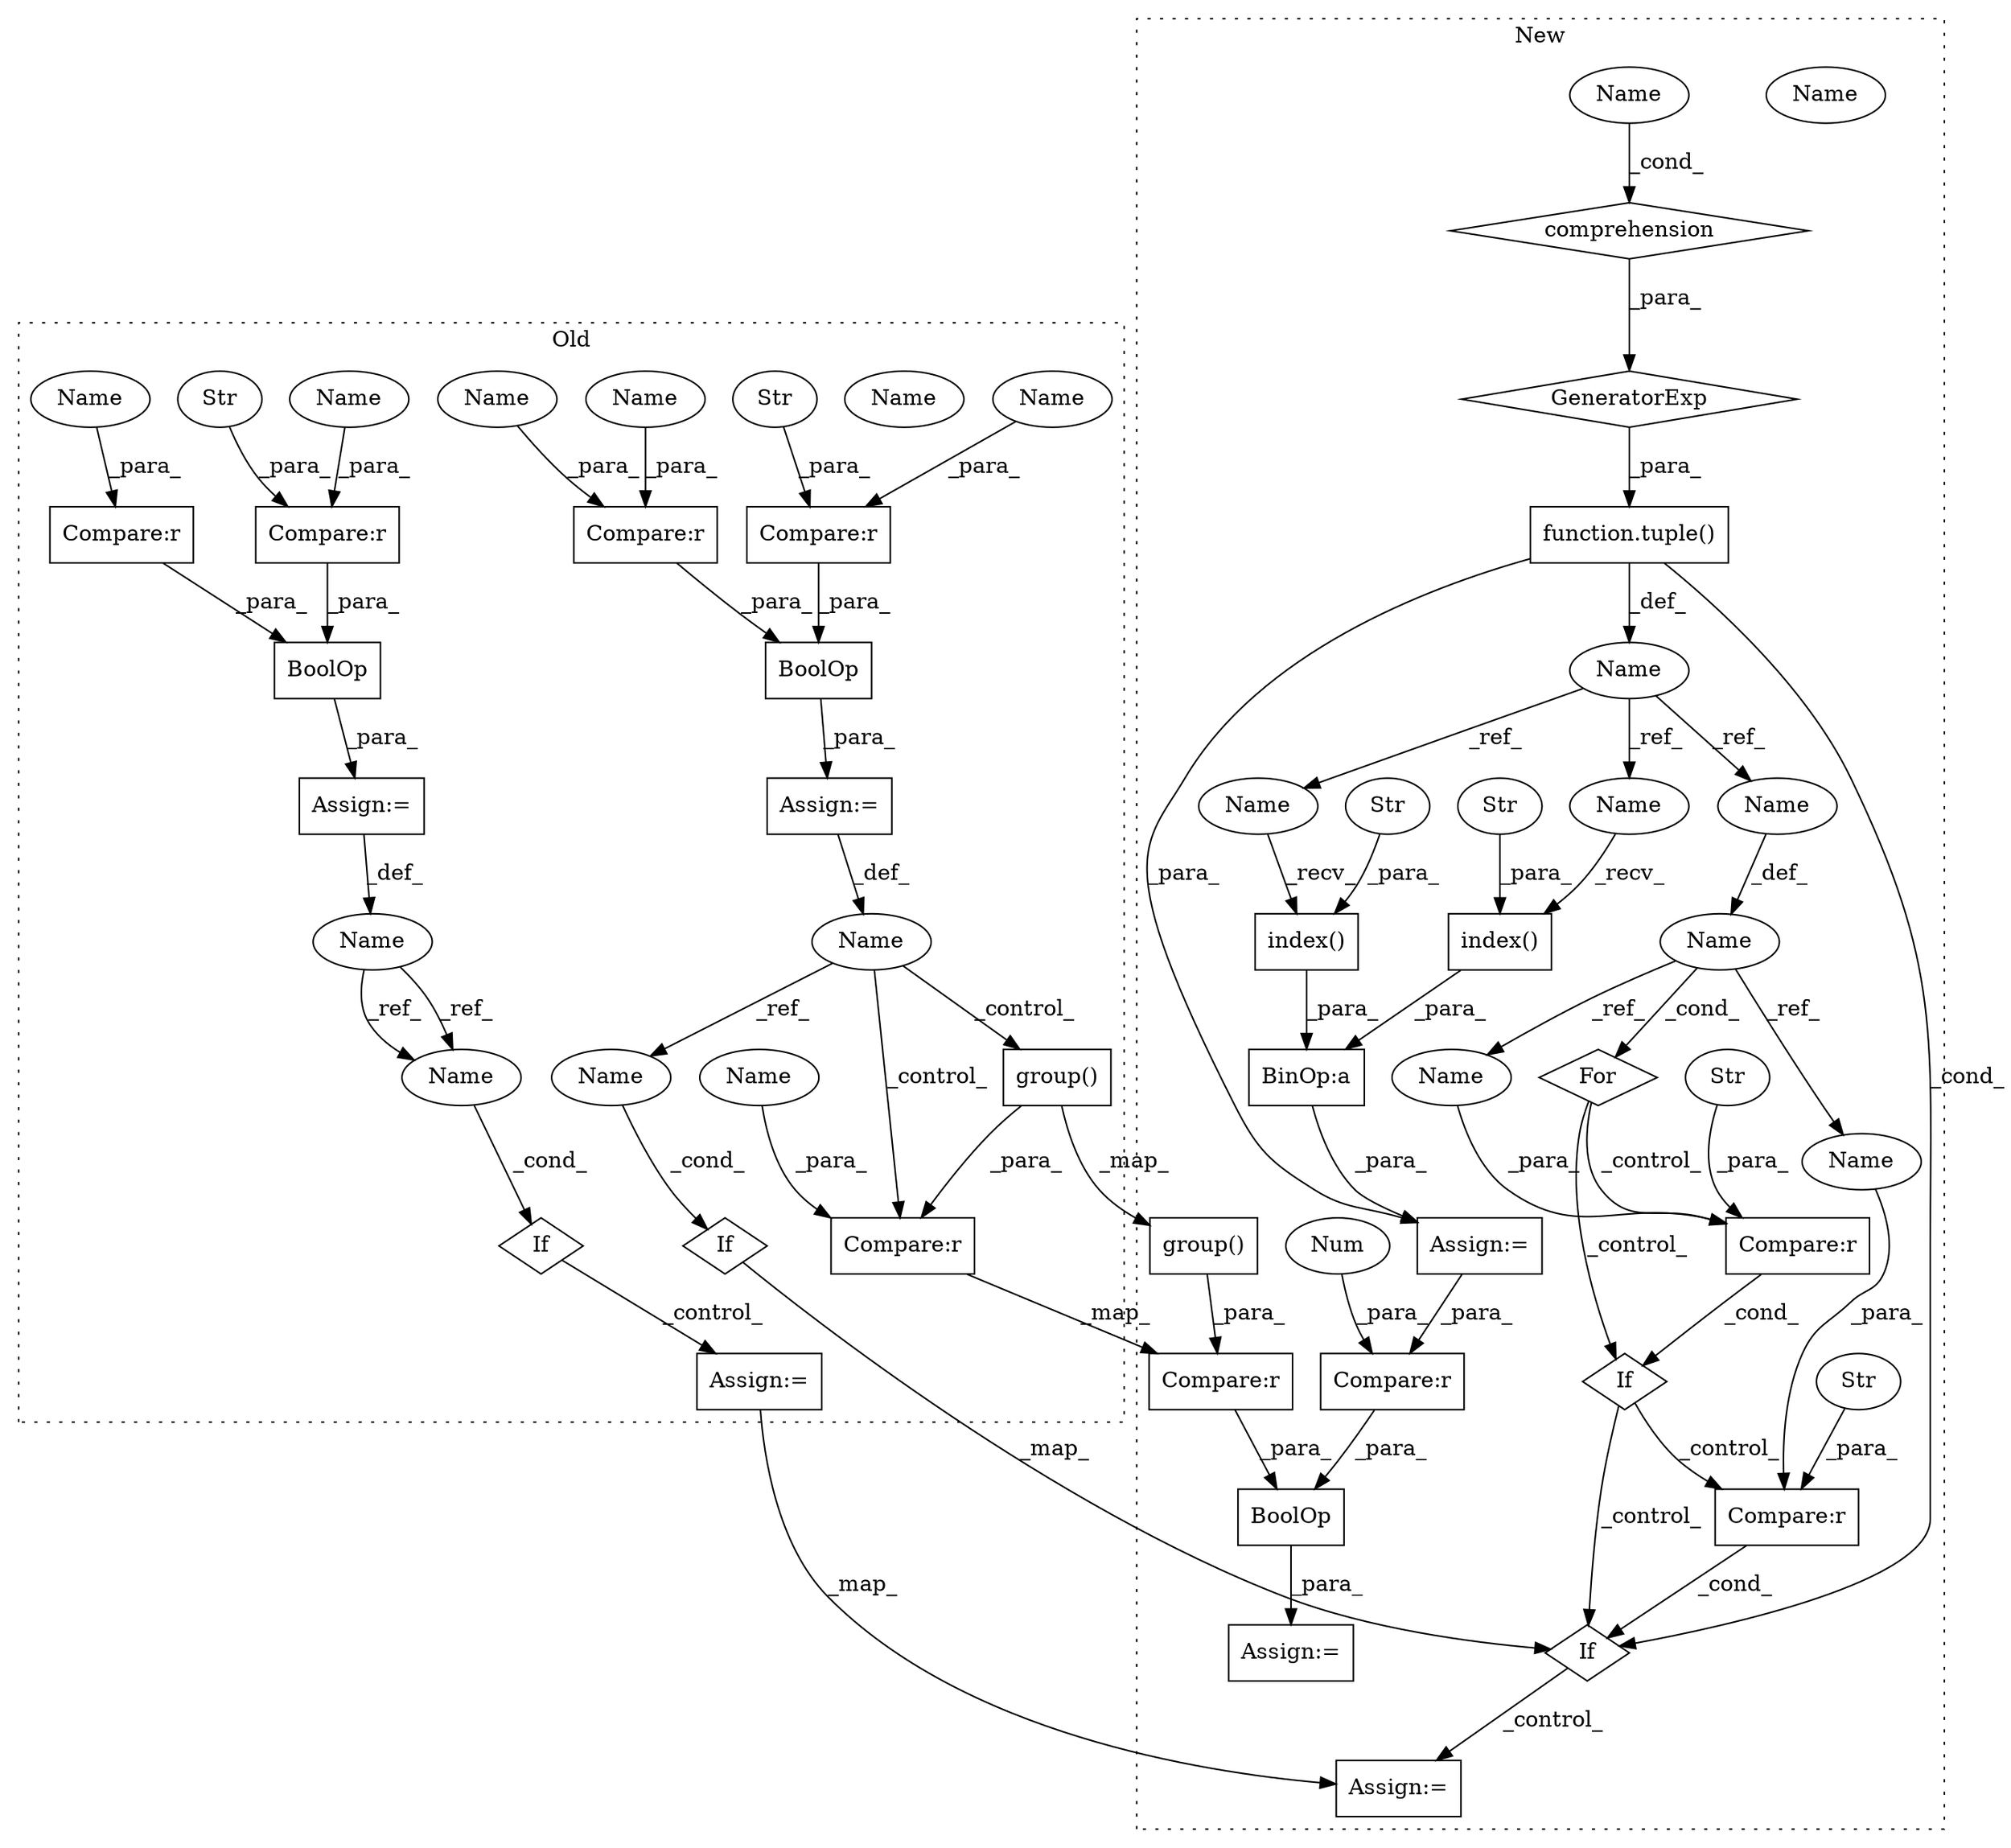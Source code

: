 digraph G {
subgraph cluster0 {
1 [label="BoolOp" a="72" s="2993" l="38" shape="box"];
3 [label="If" a="96" s="3661,3678" l="3,14" shape="diamond"];
5 [label="Compare:r" a="40" s="3012" l="19" shape="box"];
6 [label="Compare:r" a="40" s="2993" l="14" shape="box"];
8 [label="Str" a="66" s="2993" l="5" shape="ellipse"];
21 [label="Name" a="87" s="3664" l="14" shape="ellipse"];
22 [label="Assign:=" a="68" s="3700" l="3" shape="box"];
28 [label="Name" a="87" s="2976" l="14" shape="ellipse"];
30 [label="Compare:r" a="40" s="2927" l="15" shape="box"];
32 [label="If" a="96" s="3562,3580" l="3,14" shape="diamond"];
33 [label="Compare:r" a="40" s="2947" l="20" shape="box"];
34 [label="Str" a="66" s="2927" l="6" shape="ellipse"];
35 [label="Compare:r" a="40" s="3214" l="31" shape="box"];
37 [label="BoolOp" a="72" s="2927" l="40" shape="box"];
38 [label="Name" a="87" s="2909" l="15" shape="ellipse"];
40 [label="group()" a="75" s="3226,3244" l="12,1" shape="box"];
42 [label="Assign:=" a="68" s="2990" l="3" shape="box"];
43 [label="Assign:=" a="68" s="2924" l="3" shape="box"];
45 [label="Name" a="87" s="3002" l="5" shape="ellipse"];
46 [label="Name" a="87" s="2937" l="5" shape="ellipse"];
50 [label="Name" a="87" s="3214" l="8" shape="ellipse"];
51 [label="Name" a="87" s="2947" l="8" shape="ellipse"];
53 [label="Name" a="87" s="3565" l="15" shape="ellipse"];
54 [label="Name" a="87" s="3027" l="4" shape="ellipse"];
55 [label="Name" a="87" s="2963" l="4" shape="ellipse"];
58 [label="Name" a="87" s="3664" l="14" shape="ellipse"];
label = "Old";
style="dotted";
}
subgraph cluster1 {
2 [label="BoolOp" a="72" s="3223" l="36" shape="box"];
4 [label="Compare:r" a="40" s="3252" l="7" shape="box"];
7 [label="BinOp:a" a="82" s="3169" l="3" shape="box"];
9 [label="function.tuple()" a="75" s="2915,2922" l="6,39" shape="box"];
10 [label="If" a="96" s="3351,3369" l="3,18" shape="diamond"];
11 [label="index()" a="75" s="3144,3168" l="18,1" shape="box"];
12 [label="Str" a="66" s="3162" l="6" shape="ellipse"];
13 [label="index()" a="75" s="3172,3196" l="18,1" shape="box"];
14 [label="Str" a="66" s="3190" l="6" shape="ellipse"];
15 [label="For" a="107" s="3313,3337" l="4,14" shape="diamond"];
16 [label="Num" a="76" s="3258" l="1" shape="ellipse"];
17 [label="Compare:r" a="40" s="3722" l="15" shape="box"];
18 [label="Str" a="66" s="3731" l="6" shape="ellipse"];
19 [label="Compare:r" a="40" s="3354" l="15" shape="box"];
20 [label="Str" a="66" s="3363" l="6" shape="ellipse"];
23 [label="Assign:=" a="68" s="3855" l="3" shape="box"];
24 [label="GeneratorExp" a="55" s="2921" l="1" shape="diamond"];
25 [label="comprehension" a="45" s="2923" l="3" shape="diamond"];
26 [label="Name" a="87" s="3317" l="5" shape="ellipse"];
27 [label="Name" a="87" s="2921" l="1" shape="ellipse"];
29 [label="Name" a="87" s="2901" l="11" shape="ellipse"];
31 [label="If" a="96" s="3722,3737" l="0,18" shape="diamond"];
36 [label="Compare:r" a="40" s="3223" l="25" shape="box"];
39 [label="group()" a="75" s="3229,3247" l="12,1" shape="box"];
41 [label="Assign:=" a="68" s="3220" l="3" shape="box"];
44 [label="Assign:=" a="68" s="3141" l="3" shape="box"];
47 [label="Name" a="87" s="3172" l="11" shape="ellipse"];
48 [label="Name" a="87" s="3144" l="11" shape="ellipse"];
49 [label="Name" a="87" s="3326" l="11" shape="ellipse"];
52 [label="Name" a="87" s="2921" l="1" shape="ellipse"];
56 [label="Name" a="87" s="3722" l="5" shape="ellipse"];
57 [label="Name" a="87" s="3354" l="5" shape="ellipse"];
label = "New";
style="dotted";
}
1 -> 42 [label="_para_"];
2 -> 41 [label="_para_"];
3 -> 22 [label="_control_"];
4 -> 2 [label="_para_"];
5 -> 1 [label="_para_"];
6 -> 1 [label="_para_"];
7 -> 44 [label="_para_"];
8 -> 6 [label="_para_"];
9 -> 44 [label="_para_"];
9 -> 29 [label="_def_"];
9 -> 31 [label="_cond_"];
10 -> 31 [label="_control_"];
10 -> 17 [label="_control_"];
11 -> 7 [label="_para_"];
12 -> 11 [label="_para_"];
13 -> 7 [label="_para_"];
14 -> 13 [label="_para_"];
15 -> 10 [label="_control_"];
15 -> 19 [label="_control_"];
16 -> 4 [label="_para_"];
17 -> 31 [label="_cond_"];
18 -> 17 [label="_para_"];
19 -> 10 [label="_cond_"];
20 -> 19 [label="_para_"];
22 -> 23 [label="_map_"];
24 -> 9 [label="_para_"];
25 -> 24 [label="_para_"];
26 -> 57 [label="_ref_"];
26 -> 15 [label="_cond_"];
26 -> 56 [label="_ref_"];
28 -> 58 [label="_ref_"];
28 -> 58 [label="_ref_"];
29 -> 48 [label="_ref_"];
29 -> 49 [label="_ref_"];
29 -> 47 [label="_ref_"];
30 -> 37 [label="_para_"];
31 -> 23 [label="_control_"];
32 -> 31 [label="_map_"];
33 -> 37 [label="_para_"];
34 -> 30 [label="_para_"];
35 -> 36 [label="_map_"];
36 -> 2 [label="_para_"];
37 -> 43 [label="_para_"];
38 -> 35 [label="_control_"];
38 -> 53 [label="_ref_"];
38 -> 40 [label="_control_"];
39 -> 36 [label="_para_"];
40 -> 35 [label="_para_"];
40 -> 39 [label="_map_"];
42 -> 28 [label="_def_"];
43 -> 38 [label="_def_"];
44 -> 4 [label="_para_"];
45 -> 6 [label="_para_"];
46 -> 30 [label="_para_"];
47 -> 13 [label="_recv_"];
48 -> 11 [label="_recv_"];
49 -> 26 [label="_def_"];
50 -> 35 [label="_para_"];
51 -> 33 [label="_para_"];
52 -> 25 [label="_cond_"];
53 -> 32 [label="_cond_"];
54 -> 5 [label="_para_"];
55 -> 33 [label="_para_"];
56 -> 17 [label="_para_"];
57 -> 19 [label="_para_"];
58 -> 3 [label="_cond_"];
}